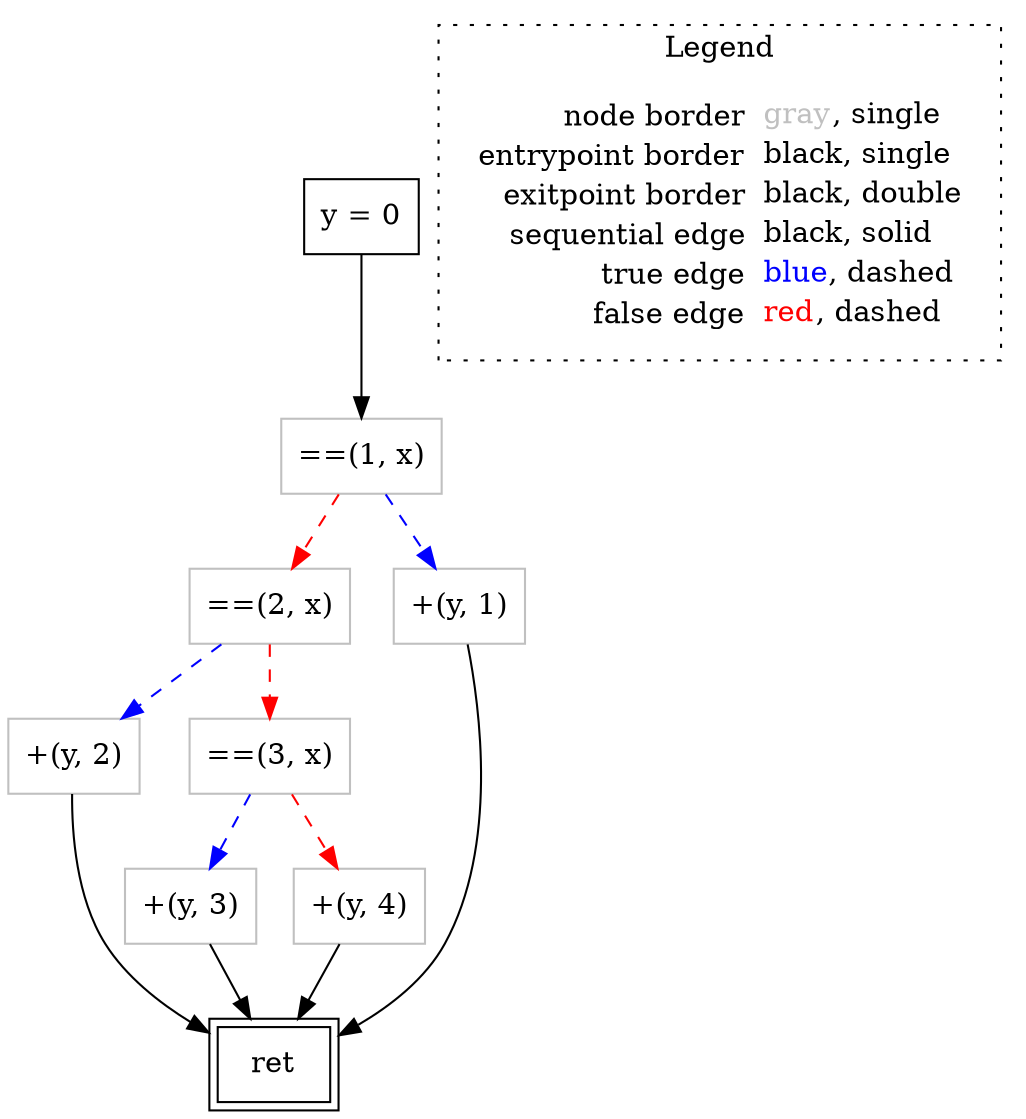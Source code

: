 digraph {
	"node0" [shape="rect",color="black",label=<y = 0>];
	"node1" [shape="rect",color="gray",label=<+(y, 3)>];
	"node2" [shape="rect",color="gray",label=<==(2, x)>];
	"node3" [shape="rect",color="gray",label=<==(1, x)>];
	"node4" [shape="rect",color="gray",label=<+(y, 2)>];
	"node5" [shape="rect",color="gray",label=<+(y, 4)>];
	"node6" [shape="rect",color="black",peripheries="2",label=<ret>];
	"node7" [shape="rect",color="gray",label=<==(3, x)>];
	"node8" [shape="rect",color="gray",label=<+(y, 1)>];
	"node1" -> "node6" [color="black"];
	"node2" -> "node4" [color="blue",style="dashed"];
	"node2" -> "node7" [color="red",style="dashed"];
	"node3" -> "node2" [color="red",style="dashed"];
	"node3" -> "node8" [color="blue",style="dashed"];
	"node4" -> "node6" [color="black"];
	"node0" -> "node3" [color="black"];
	"node5" -> "node6" [color="black"];
	"node7" -> "node1" [color="blue",style="dashed"];
	"node7" -> "node5" [color="red",style="dashed"];
	"node8" -> "node6" [color="black"];
subgraph cluster_legend {
	label="Legend";
	style=dotted;
	node [shape=plaintext];
	"legend" [label=<<table border="0" cellpadding="2" cellspacing="0" cellborder="0"><tr><td align="right">node border&nbsp;</td><td align="left"><font color="gray">gray</font>, single</td></tr><tr><td align="right">entrypoint border&nbsp;</td><td align="left"><font color="black">black</font>, single</td></tr><tr><td align="right">exitpoint border&nbsp;</td><td align="left"><font color="black">black</font>, double</td></tr><tr><td align="right">sequential edge&nbsp;</td><td align="left"><font color="black">black</font>, solid</td></tr><tr><td align="right">true edge&nbsp;</td><td align="left"><font color="blue">blue</font>, dashed</td></tr><tr><td align="right">false edge&nbsp;</td><td align="left"><font color="red">red</font>, dashed</td></tr></table>>];
}

}
